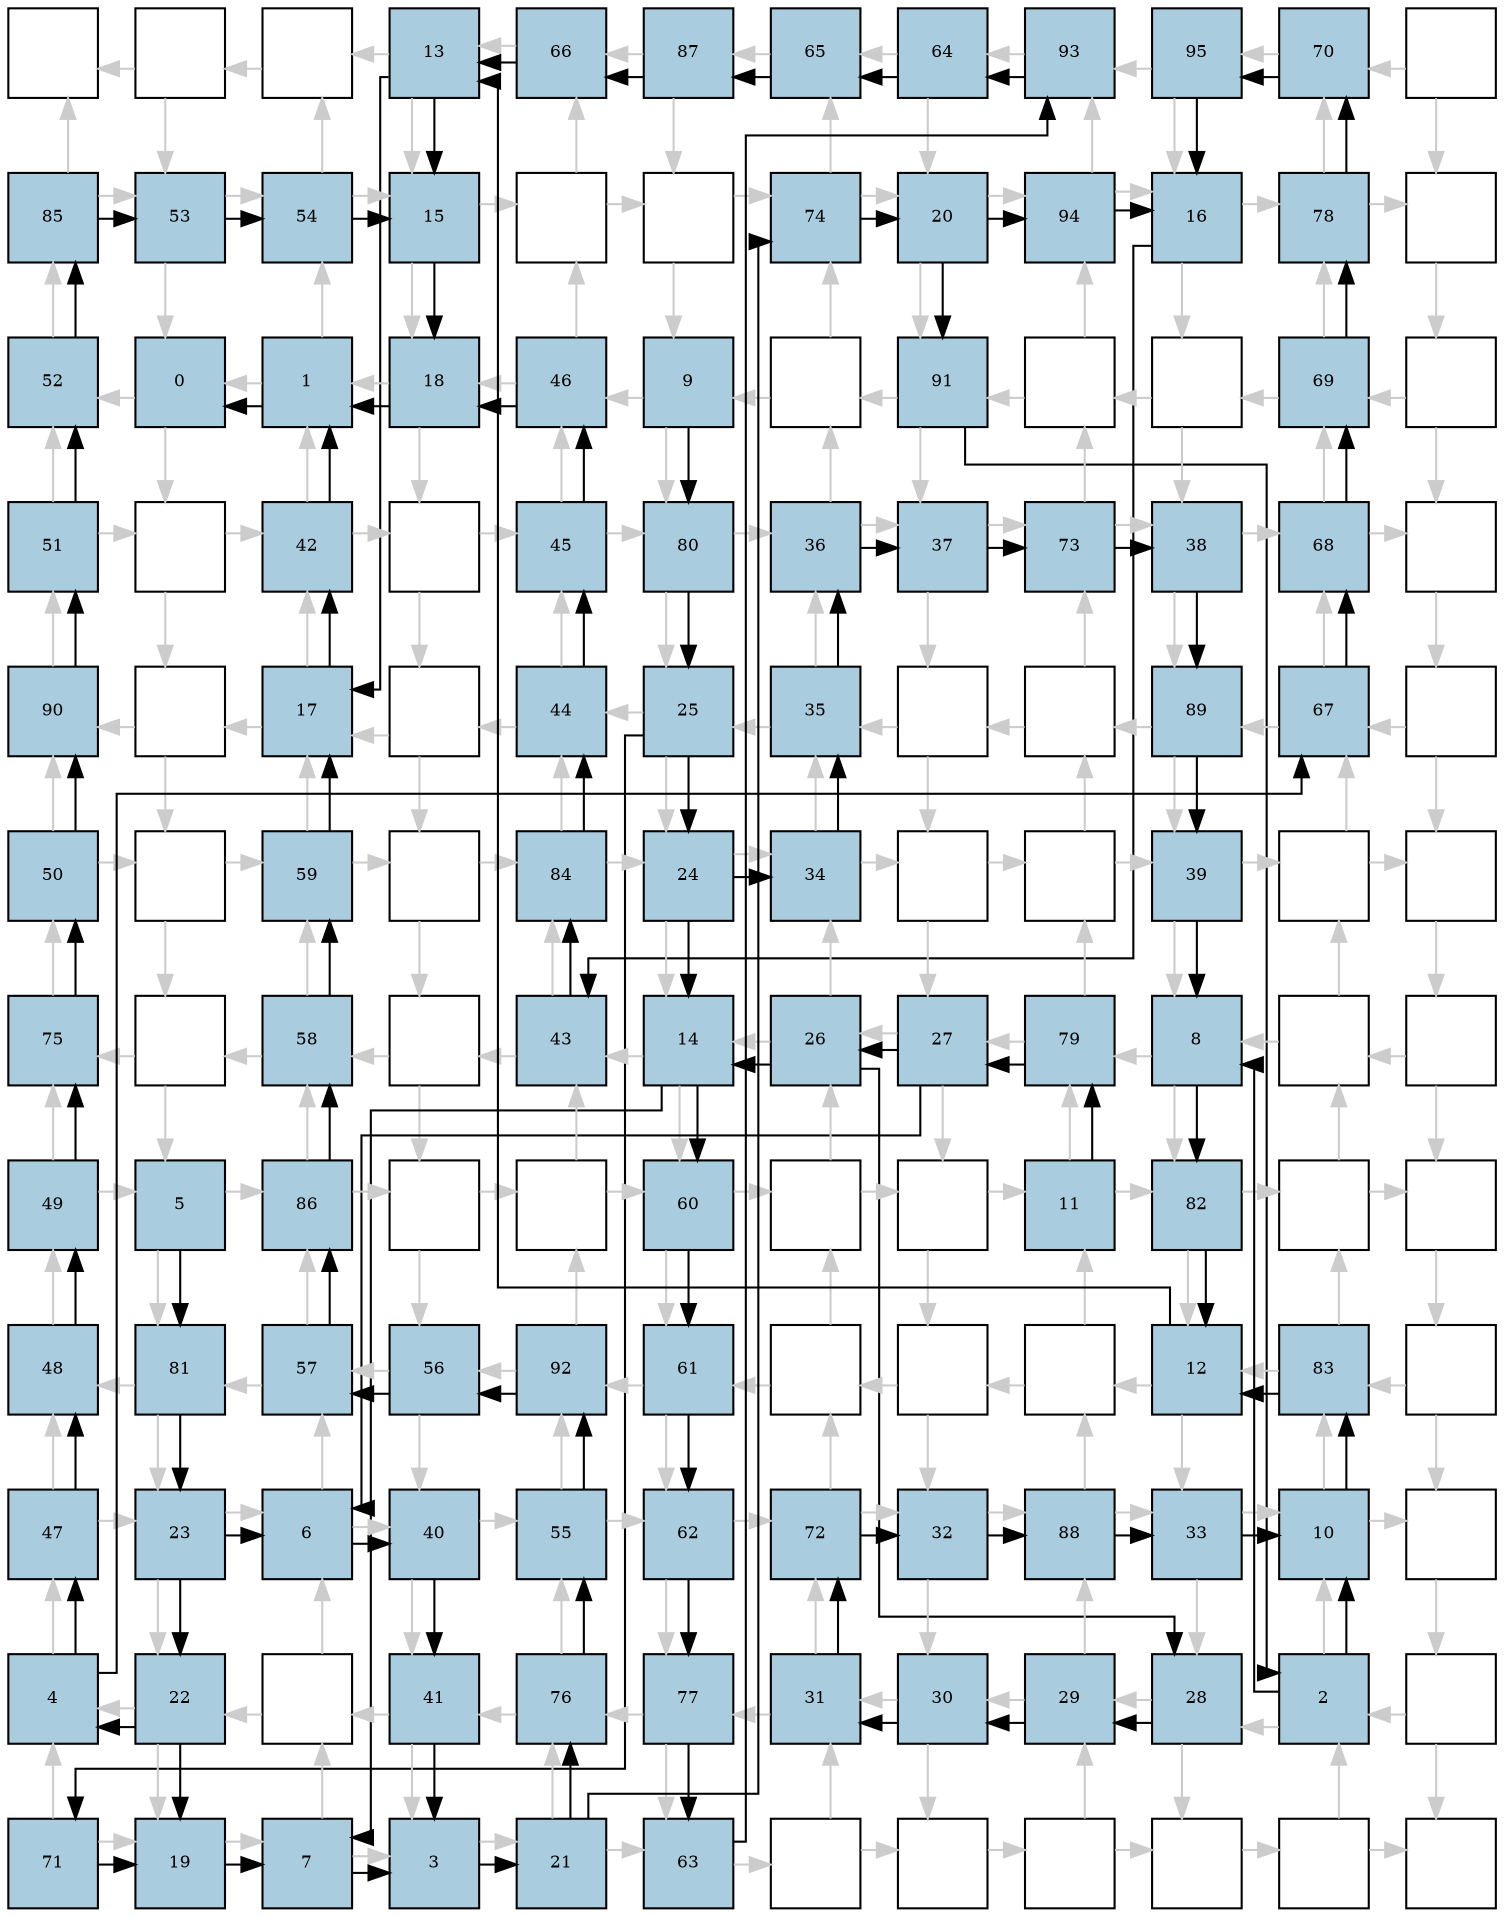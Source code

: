 digraph layout{
rankdir=TB; 

splines=ortho; 

node [style=filled shape=square fixedsize=true width=0.6];
0[label="", fontsize=8, fillcolor="#ffffff"];
1[label="", fontsize=8, fillcolor="#ffffff"];
2[label="", fontsize=8, fillcolor="#ffffff"];
3[label="13", fontsize=8, fillcolor="#a9ccde"];
4[label="66", fontsize=8, fillcolor="#a9ccde"];
5[label="87", fontsize=8, fillcolor="#a9ccde"];
6[label="65", fontsize=8, fillcolor="#a9ccde"];
7[label="64", fontsize=8, fillcolor="#a9ccde"];
8[label="93", fontsize=8, fillcolor="#a9ccde"];
9[label="95", fontsize=8, fillcolor="#a9ccde"];
10[label="70", fontsize=8, fillcolor="#a9ccde"];
11[label="", fontsize=8, fillcolor="#ffffff"];
12[label="85", fontsize=8, fillcolor="#a9ccde"];
13[label="53", fontsize=8, fillcolor="#a9ccde"];
14[label="54", fontsize=8, fillcolor="#a9ccde"];
15[label="15", fontsize=8, fillcolor="#a9ccde"];
16[label="", fontsize=8, fillcolor="#ffffff"];
17[label="", fontsize=8, fillcolor="#ffffff"];
18[label="74", fontsize=8, fillcolor="#a9ccde"];
19[label="20", fontsize=8, fillcolor="#a9ccde"];
20[label="94", fontsize=8, fillcolor="#a9ccde"];
21[label="16", fontsize=8, fillcolor="#a9ccde"];
22[label="78", fontsize=8, fillcolor="#a9ccde"];
23[label="", fontsize=8, fillcolor="#ffffff"];
24[label="52", fontsize=8, fillcolor="#a9ccde"];
25[label="0", fontsize=8, fillcolor="#a9ccde"];
26[label="1", fontsize=8, fillcolor="#a9ccde"];
27[label="18", fontsize=8, fillcolor="#a9ccde"];
28[label="46", fontsize=8, fillcolor="#a9ccde"];
29[label="9", fontsize=8, fillcolor="#a9ccde"];
30[label="", fontsize=8, fillcolor="#ffffff"];
31[label="91", fontsize=8, fillcolor="#a9ccde"];
32[label="", fontsize=8, fillcolor="#ffffff"];
33[label="", fontsize=8, fillcolor="#ffffff"];
34[label="69", fontsize=8, fillcolor="#a9ccde"];
35[label="", fontsize=8, fillcolor="#ffffff"];
36[label="51", fontsize=8, fillcolor="#a9ccde"];
37[label="", fontsize=8, fillcolor="#ffffff"];
38[label="42", fontsize=8, fillcolor="#a9ccde"];
39[label="", fontsize=8, fillcolor="#ffffff"];
40[label="45", fontsize=8, fillcolor="#a9ccde"];
41[label="80", fontsize=8, fillcolor="#a9ccde"];
42[label="36", fontsize=8, fillcolor="#a9ccde"];
43[label="37", fontsize=8, fillcolor="#a9ccde"];
44[label="73", fontsize=8, fillcolor="#a9ccde"];
45[label="38", fontsize=8, fillcolor="#a9ccde"];
46[label="68", fontsize=8, fillcolor="#a9ccde"];
47[label="", fontsize=8, fillcolor="#ffffff"];
48[label="90", fontsize=8, fillcolor="#a9ccde"];
49[label="", fontsize=8, fillcolor="#ffffff"];
50[label="17", fontsize=8, fillcolor="#a9ccde"];
51[label="", fontsize=8, fillcolor="#ffffff"];
52[label="44", fontsize=8, fillcolor="#a9ccde"];
53[label="25", fontsize=8, fillcolor="#a9ccde"];
54[label="35", fontsize=8, fillcolor="#a9ccde"];
55[label="", fontsize=8, fillcolor="#ffffff"];
56[label="", fontsize=8, fillcolor="#ffffff"];
57[label="89", fontsize=8, fillcolor="#a9ccde"];
58[label="67", fontsize=8, fillcolor="#a9ccde"];
59[label="", fontsize=8, fillcolor="#ffffff"];
60[label="50", fontsize=8, fillcolor="#a9ccde"];
61[label="", fontsize=8, fillcolor="#ffffff"];
62[label="59", fontsize=8, fillcolor="#a9ccde"];
63[label="", fontsize=8, fillcolor="#ffffff"];
64[label="84", fontsize=8, fillcolor="#a9ccde"];
65[label="24", fontsize=8, fillcolor="#a9ccde"];
66[label="34", fontsize=8, fillcolor="#a9ccde"];
67[label="", fontsize=8, fillcolor="#ffffff"];
68[label="", fontsize=8, fillcolor="#ffffff"];
69[label="39", fontsize=8, fillcolor="#a9ccde"];
70[label="", fontsize=8, fillcolor="#ffffff"];
71[label="", fontsize=8, fillcolor="#ffffff"];
72[label="75", fontsize=8, fillcolor="#a9ccde"];
73[label="", fontsize=8, fillcolor="#ffffff"];
74[label="58", fontsize=8, fillcolor="#a9ccde"];
75[label="", fontsize=8, fillcolor="#ffffff"];
76[label="43", fontsize=8, fillcolor="#a9ccde"];
77[label="14", fontsize=8, fillcolor="#a9ccde"];
78[label="26", fontsize=8, fillcolor="#a9ccde"];
79[label="27", fontsize=8, fillcolor="#a9ccde"];
80[label="79", fontsize=8, fillcolor="#a9ccde"];
81[label="8", fontsize=8, fillcolor="#a9ccde"];
82[label="", fontsize=8, fillcolor="#ffffff"];
83[label="", fontsize=8, fillcolor="#ffffff"];
84[label="49", fontsize=8, fillcolor="#a9ccde"];
85[label="5", fontsize=8, fillcolor="#a9ccde"];
86[label="86", fontsize=8, fillcolor="#a9ccde"];
87[label="", fontsize=8, fillcolor="#ffffff"];
88[label="", fontsize=8, fillcolor="#ffffff"];
89[label="60", fontsize=8, fillcolor="#a9ccde"];
90[label="", fontsize=8, fillcolor="#ffffff"];
91[label="", fontsize=8, fillcolor="#ffffff"];
92[label="11", fontsize=8, fillcolor="#a9ccde"];
93[label="82", fontsize=8, fillcolor="#a9ccde"];
94[label="", fontsize=8, fillcolor="#ffffff"];
95[label="", fontsize=8, fillcolor="#ffffff"];
96[label="48", fontsize=8, fillcolor="#a9ccde"];
97[label="81", fontsize=8, fillcolor="#a9ccde"];
98[label="57", fontsize=8, fillcolor="#a9ccde"];
99[label="56", fontsize=8, fillcolor="#a9ccde"];
100[label="92", fontsize=8, fillcolor="#a9ccde"];
101[label="61", fontsize=8, fillcolor="#a9ccde"];
102[label="", fontsize=8, fillcolor="#ffffff"];
103[label="", fontsize=8, fillcolor="#ffffff"];
104[label="", fontsize=8, fillcolor="#ffffff"];
105[label="12", fontsize=8, fillcolor="#a9ccde"];
106[label="83", fontsize=8, fillcolor="#a9ccde"];
107[label="", fontsize=8, fillcolor="#ffffff"];
108[label="47", fontsize=8, fillcolor="#a9ccde"];
109[label="23", fontsize=8, fillcolor="#a9ccde"];
110[label="6", fontsize=8, fillcolor="#a9ccde"];
111[label="40", fontsize=8, fillcolor="#a9ccde"];
112[label="55", fontsize=8, fillcolor="#a9ccde"];
113[label="62", fontsize=8, fillcolor="#a9ccde"];
114[label="72", fontsize=8, fillcolor="#a9ccde"];
115[label="32", fontsize=8, fillcolor="#a9ccde"];
116[label="88", fontsize=8, fillcolor="#a9ccde"];
117[label="33", fontsize=8, fillcolor="#a9ccde"];
118[label="10", fontsize=8, fillcolor="#a9ccde"];
119[label="", fontsize=8, fillcolor="#ffffff"];
120[label="4", fontsize=8, fillcolor="#a9ccde"];
121[label="22", fontsize=8, fillcolor="#a9ccde"];
122[label="", fontsize=8, fillcolor="#ffffff"];
123[label="41", fontsize=8, fillcolor="#a9ccde"];
124[label="76", fontsize=8, fillcolor="#a9ccde"];
125[label="77", fontsize=8, fillcolor="#a9ccde"];
126[label="31", fontsize=8, fillcolor="#a9ccde"];
127[label="30", fontsize=8, fillcolor="#a9ccde"];
128[label="29", fontsize=8, fillcolor="#a9ccde"];
129[label="28", fontsize=8, fillcolor="#a9ccde"];
130[label="2", fontsize=8, fillcolor="#a9ccde"];
131[label="", fontsize=8, fillcolor="#ffffff"];
132[label="71", fontsize=8, fillcolor="#a9ccde"];
133[label="19", fontsize=8, fillcolor="#a9ccde"];
134[label="7", fontsize=8, fillcolor="#a9ccde"];
135[label="3", fontsize=8, fillcolor="#a9ccde"];
136[label="21", fontsize=8, fillcolor="#a9ccde"];
137[label="63", fontsize=8, fillcolor="#a9ccde"];
138[label="", fontsize=8, fillcolor="#ffffff"];
139[label="", fontsize=8, fillcolor="#ffffff"];
140[label="", fontsize=8, fillcolor="#ffffff"];
141[label="", fontsize=8, fillcolor="#ffffff"];
142[label="", fontsize=8, fillcolor="#ffffff"];
143[label="", fontsize=8, fillcolor="#ffffff"];
edge [constraint=false, style=vis];
1 -> 0 [color="#cccccc"];
1 -> 13 [color="#cccccc"];
2 -> 1 [color="#cccccc"];
3 -> 2 [color="#cccccc"];
3 -> 15 [color="#cccccc"];
4 -> 3 [color="#cccccc"];
5 -> 4 [color="#cccccc"];
5 -> 17 [color="#cccccc"];
6 -> 5 [color="#cccccc"];
7 -> 6 [color="#cccccc"];
7 -> 19 [color="#cccccc"];
8 -> 7 [color="#cccccc"];
9 -> 8 [color="#cccccc"];
9 -> 21 [color="#cccccc"];
10 -> 9 [color="#cccccc"];
11 -> 10 [color="#cccccc"];
11 -> 23 [color="#cccccc"];
12 -> 13 [color="#cccccc"];
12 -> 0 [color="#cccccc"];
13 -> 25 [color="#cccccc"];
13 -> 14 [color="#cccccc"];
14 -> 15 [color="#cccccc"];
14 -> 2 [color="#cccccc"];
15 -> 27 [color="#cccccc"];
15 -> 16 [color="#cccccc"];
16 -> 17 [color="#cccccc"];
16 -> 4 [color="#cccccc"];
17 -> 29 [color="#cccccc"];
17 -> 18 [color="#cccccc"];
18 -> 19 [color="#cccccc"];
18 -> 6 [color="#cccccc"];
19 -> 31 [color="#cccccc"];
19 -> 20 [color="#cccccc"];
20 -> 21 [color="#cccccc"];
20 -> 8 [color="#cccccc"];
21 -> 33 [color="#cccccc"];
21 -> 22 [color="#cccccc"];
22 -> 23 [color="#cccccc"];
22 -> 10 [color="#cccccc"];
23 -> 35 [color="#cccccc"];
24 -> 12 [color="#cccccc"];
25 -> 24 [color="#cccccc"];
25 -> 37 [color="#cccccc"];
26 -> 14 [color="#cccccc"];
26 -> 25 [color="#cccccc"];
27 -> 26 [color="#cccccc"];
27 -> 39 [color="#cccccc"];
28 -> 16 [color="#cccccc"];
28 -> 27 [color="#cccccc"];
29 -> 28 [color="#cccccc"];
29 -> 41 [color="#cccccc"];
30 -> 18 [color="#cccccc"];
30 -> 29 [color="#cccccc"];
31 -> 30 [color="#cccccc"];
31 -> 43 [color="#cccccc"];
32 -> 20 [color="#cccccc"];
32 -> 31 [color="#cccccc"];
33 -> 32 [color="#cccccc"];
33 -> 45 [color="#cccccc"];
34 -> 22 [color="#cccccc"];
34 -> 33 [color="#cccccc"];
35 -> 34 [color="#cccccc"];
35 -> 47 [color="#cccccc"];
36 -> 37 [color="#cccccc"];
36 -> 24 [color="#cccccc"];
37 -> 49 [color="#cccccc"];
37 -> 38 [color="#cccccc"];
38 -> 39 [color="#cccccc"];
38 -> 26 [color="#cccccc"];
39 -> 51 [color="#cccccc"];
39 -> 40 [color="#cccccc"];
40 -> 41 [color="#cccccc"];
40 -> 28 [color="#cccccc"];
41 -> 53 [color="#cccccc"];
41 -> 42 [color="#cccccc"];
42 -> 43 [color="#cccccc"];
42 -> 30 [color="#cccccc"];
43 -> 55 [color="#cccccc"];
43 -> 44 [color="#cccccc"];
44 -> 45 [color="#cccccc"];
44 -> 32 [color="#cccccc"];
45 -> 57 [color="#cccccc"];
45 -> 46 [color="#cccccc"];
46 -> 47 [color="#cccccc"];
46 -> 34 [color="#cccccc"];
47 -> 59 [color="#cccccc"];
48 -> 36 [color="#cccccc"];
49 -> 48 [color="#cccccc"];
49 -> 61 [color="#cccccc"];
50 -> 38 [color="#cccccc"];
50 -> 49 [color="#cccccc"];
51 -> 50 [color="#cccccc"];
51 -> 63 [color="#cccccc"];
52 -> 40 [color="#cccccc"];
52 -> 51 [color="#cccccc"];
53 -> 52 [color="#cccccc"];
53 -> 65 [color="#cccccc"];
54 -> 42 [color="#cccccc"];
54 -> 53 [color="#cccccc"];
55 -> 54 [color="#cccccc"];
55 -> 67 [color="#cccccc"];
56 -> 44 [color="#cccccc"];
56 -> 55 [color="#cccccc"];
57 -> 56 [color="#cccccc"];
57 -> 69 [color="#cccccc"];
58 -> 46 [color="#cccccc"];
58 -> 57 [color="#cccccc"];
59 -> 58 [color="#cccccc"];
59 -> 71 [color="#cccccc"];
60 -> 61 [color="#cccccc"];
60 -> 48 [color="#cccccc"];
61 -> 73 [color="#cccccc"];
61 -> 62 [color="#cccccc"];
62 -> 63 [color="#cccccc"];
62 -> 50 [color="#cccccc"];
63 -> 75 [color="#cccccc"];
63 -> 64 [color="#cccccc"];
64 -> 65 [color="#cccccc"];
64 -> 52 [color="#cccccc"];
65 -> 77 [color="#cccccc"];
65 -> 66 [color="#cccccc"];
66 -> 67 [color="#cccccc"];
66 -> 54 [color="#cccccc"];
67 -> 79 [color="#cccccc"];
67 -> 68 [color="#cccccc"];
68 -> 69 [color="#cccccc"];
68 -> 56 [color="#cccccc"];
69 -> 81 [color="#cccccc"];
69 -> 70 [color="#cccccc"];
70 -> 71 [color="#cccccc"];
70 -> 58 [color="#cccccc"];
71 -> 83 [color="#cccccc"];
72 -> 60 [color="#cccccc"];
73 -> 72 [color="#cccccc"];
73 -> 85 [color="#cccccc"];
74 -> 62 [color="#cccccc"];
74 -> 73 [color="#cccccc"];
75 -> 74 [color="#cccccc"];
75 -> 87 [color="#cccccc"];
76 -> 64 [color="#cccccc"];
76 -> 75 [color="#cccccc"];
77 -> 76 [color="#cccccc"];
77 -> 89 [color="#cccccc"];
78 -> 66 [color="#cccccc"];
78 -> 77 [color="#cccccc"];
79 -> 78 [color="#cccccc"];
79 -> 91 [color="#cccccc"];
80 -> 68 [color="#cccccc"];
80 -> 79 [color="#cccccc"];
81 -> 80 [color="#cccccc"];
81 -> 93 [color="#cccccc"];
82 -> 70 [color="#cccccc"];
82 -> 81 [color="#cccccc"];
83 -> 82 [color="#cccccc"];
83 -> 95 [color="#cccccc"];
84 -> 85 [color="#cccccc"];
84 -> 72 [color="#cccccc"];
85 -> 97 [color="#cccccc"];
85 -> 86 [color="#cccccc"];
86 -> 87 [color="#cccccc"];
86 -> 74 [color="#cccccc"];
87 -> 99 [color="#cccccc"];
87 -> 88 [color="#cccccc"];
88 -> 89 [color="#cccccc"];
88 -> 76 [color="#cccccc"];
89 -> 101 [color="#cccccc"];
89 -> 90 [color="#cccccc"];
90 -> 91 [color="#cccccc"];
90 -> 78 [color="#cccccc"];
91 -> 103 [color="#cccccc"];
91 -> 92 [color="#cccccc"];
92 -> 93 [color="#cccccc"];
92 -> 80 [color="#cccccc"];
93 -> 105 [color="#cccccc"];
93 -> 94 [color="#cccccc"];
94 -> 95 [color="#cccccc"];
94 -> 82 [color="#cccccc"];
95 -> 107 [color="#cccccc"];
96 -> 84 [color="#cccccc"];
97 -> 96 [color="#cccccc"];
97 -> 109 [color="#cccccc"];
98 -> 86 [color="#cccccc"];
98 -> 97 [color="#cccccc"];
99 -> 98 [color="#cccccc"];
99 -> 111 [color="#cccccc"];
100 -> 88 [color="#cccccc"];
100 -> 99 [color="#cccccc"];
101 -> 100 [color="#cccccc"];
101 -> 113 [color="#cccccc"];
102 -> 90 [color="#cccccc"];
102 -> 101 [color="#cccccc"];
103 -> 102 [color="#cccccc"];
103 -> 115 [color="#cccccc"];
104 -> 92 [color="#cccccc"];
104 -> 103 [color="#cccccc"];
105 -> 104 [color="#cccccc"];
105 -> 117 [color="#cccccc"];
106 -> 94 [color="#cccccc"];
106 -> 105 [color="#cccccc"];
107 -> 106 [color="#cccccc"];
107 -> 119 [color="#cccccc"];
108 -> 109 [color="#cccccc"];
108 -> 96 [color="#cccccc"];
109 -> 121 [color="#cccccc"];
109 -> 110 [color="#cccccc"];
110 -> 111 [color="#cccccc"];
110 -> 98 [color="#cccccc"];
111 -> 123 [color="#cccccc"];
111 -> 112 [color="#cccccc"];
112 -> 113 [color="#cccccc"];
112 -> 100 [color="#cccccc"];
113 -> 125 [color="#cccccc"];
113 -> 114 [color="#cccccc"];
114 -> 115 [color="#cccccc"];
114 -> 102 [color="#cccccc"];
115 -> 127 [color="#cccccc"];
115 -> 116 [color="#cccccc"];
116 -> 117 [color="#cccccc"];
116 -> 104 [color="#cccccc"];
117 -> 129 [color="#cccccc"];
117 -> 118 [color="#cccccc"];
118 -> 119 [color="#cccccc"];
118 -> 106 [color="#cccccc"];
119 -> 131 [color="#cccccc"];
120 -> 108 [color="#cccccc"];
121 -> 120 [color="#cccccc"];
121 -> 133 [color="#cccccc"];
122 -> 110 [color="#cccccc"];
122 -> 121 [color="#cccccc"];
123 -> 122 [color="#cccccc"];
123 -> 135 [color="#cccccc"];
124 -> 112 [color="#cccccc"];
124 -> 123 [color="#cccccc"];
125 -> 124 [color="#cccccc"];
125 -> 137 [color="#cccccc"];
126 -> 114 [color="#cccccc"];
126 -> 125 [color="#cccccc"];
127 -> 126 [color="#cccccc"];
127 -> 139 [color="#cccccc"];
128 -> 116 [color="#cccccc"];
128 -> 127 [color="#cccccc"];
129 -> 128 [color="#cccccc"];
129 -> 141 [color="#cccccc"];
130 -> 118 [color="#cccccc"];
130 -> 129 [color="#cccccc"];
131 -> 130 [color="#cccccc"];
131 -> 143 [color="#cccccc"];
132 -> 133 [color="#cccccc"];
132 -> 120 [color="#cccccc"];
133 -> 134 [color="#cccccc"];
134 -> 135 [color="#cccccc"];
134 -> 122 [color="#cccccc"];
135 -> 136 [color="#cccccc"];
136 -> 137 [color="#cccccc"];
136 -> 124 [color="#cccccc"];
137 -> 138 [color="#cccccc"];
138 -> 139 [color="#cccccc"];
138 -> 126 [color="#cccccc"];
139 -> 140 [color="#cccccc"];
140 -> 141 [color="#cccccc"];
140 -> 128 [color="#cccccc"];
141 -> 142 [color="#cccccc"];
142 -> 143 [color="#cccccc"];
142 -> 130 [color="#cccccc"];
81 -> 93;
93 -> 105;
118 -> 106;
106 -> 105;
92 -> 80;
80 -> 79;
79 -> 78;
29 -> 41;
41 -> 53;
53 -> 65;
65 -> 77;
78 -> 77;
130 -> 118;
78 -> 129;
129 -> 128;
128 -> 127;
127 -> 126;
126 -> 114;
114 -> 115;
115 -> 116;
116 -> 117;
117 -> 118;
130 -> 81;
65 -> 66;
66 -> 54;
54 -> 42;
42 -> 43;
43 -> 44;
44 -> 45;
45 -> 57;
57 -> 69;
69 -> 81;
110 -> 111;
111 -> 123;
123 -> 135;
134 -> 135;
85 -> 97;
97 -> 109;
109 -> 121;
109 -> 110;
79 -> 110;
133 -> 134;
77 -> 134;
136 -> 18;
18 -> 19;
27 -> 26;
50 -> 38;
38 -> 26;
21 -> 76;
76 -> 64;
64 -> 52;
52 -> 40;
40 -> 28;
28 -> 27;
15 -> 27;
3 -> 15;
120 -> 108;
108 -> 96;
96 -> 84;
84 -> 72;
72 -> 60;
60 -> 48;
48 -> 36;
36 -> 24;
24 -> 12;
12 -> 13;
13 -> 14;
14 -> 15;
19 -> 31;
31 -> 130;
3 -> 50;
136 -> 124;
124 -> 112;
112 -> 100;
100 -> 99;
99 -> 98;
98 -> 86;
86 -> 74;
74 -> 62;
62 -> 50;
121 -> 120;
26 -> 25;
77 -> 89;
89 -> 101;
101 -> 113;
113 -> 125;
125 -> 137;
137 -> 8;
8 -> 7;
7 -> 6;
6 -> 5;
5 -> 4;
4 -> 3;
105 -> 3;
19 -> 20;
20 -> 21;
120 -> 58;
58 -> 46;
46 -> 34;
34 -> 22;
22 -> 10;
10 -> 9;
9 -> 21;
135 -> 136;
121 -> 133;
53 -> 132;
132 -> 133;
edge [constraint=true, style=invis];
0 -> 12 -> 24 -> 36 -> 48 -> 60 -> 72 -> 84 -> 96 -> 108 -> 120 -> 132;
1 -> 13 -> 25 -> 37 -> 49 -> 61 -> 73 -> 85 -> 97 -> 109 -> 121 -> 133;
2 -> 14 -> 26 -> 38 -> 50 -> 62 -> 74 -> 86 -> 98 -> 110 -> 122 -> 134;
3 -> 15 -> 27 -> 39 -> 51 -> 63 -> 75 -> 87 -> 99 -> 111 -> 123 -> 135;
4 -> 16 -> 28 -> 40 -> 52 -> 64 -> 76 -> 88 -> 100 -> 112 -> 124 -> 136;
5 -> 17 -> 29 -> 41 -> 53 -> 65 -> 77 -> 89 -> 101 -> 113 -> 125 -> 137;
6 -> 18 -> 30 -> 42 -> 54 -> 66 -> 78 -> 90 -> 102 -> 114 -> 126 -> 138;
7 -> 19 -> 31 -> 43 -> 55 -> 67 -> 79 -> 91 -> 103 -> 115 -> 127 -> 139;
8 -> 20 -> 32 -> 44 -> 56 -> 68 -> 80 -> 92 -> 104 -> 116 -> 128 -> 140;
9 -> 21 -> 33 -> 45 -> 57 -> 69 -> 81 -> 93 -> 105 -> 117 -> 129 -> 141;
10 -> 22 -> 34 -> 46 -> 58 -> 70 -> 82 -> 94 -> 106 -> 118 -> 130 -> 142;
11 -> 23 -> 35 -> 47 -> 59 -> 71 -> 83 -> 95 -> 107 -> 119 -> 131 -> 143;
rank = same { 0 -> 1 -> 2 -> 3 -> 4 -> 5 -> 6 -> 7 -> 8 -> 9 -> 10 -> 11;};
rank = same { 12 -> 13 -> 14 -> 15 -> 16 -> 17 -> 18 -> 19 -> 20 -> 21 -> 22 -> 23;};
rank = same { 24 -> 25 -> 26 -> 27 -> 28 -> 29 -> 30 -> 31 -> 32 -> 33 -> 34 -> 35;};
rank = same { 36 -> 37 -> 38 -> 39 -> 40 -> 41 -> 42 -> 43 -> 44 -> 45 -> 46 -> 47;};
rank = same { 48 -> 49 -> 50 -> 51 -> 52 -> 53 -> 54 -> 55 -> 56 -> 57 -> 58 -> 59;};
rank = same { 60 -> 61 -> 62 -> 63 -> 64 -> 65 -> 66 -> 67 -> 68 -> 69 -> 70 -> 71;};
rank = same { 72 -> 73 -> 74 -> 75 -> 76 -> 77 -> 78 -> 79 -> 80 -> 81 -> 82 -> 83;};
rank = same { 84 -> 85 -> 86 -> 87 -> 88 -> 89 -> 90 -> 91 -> 92 -> 93 -> 94 -> 95;};
rank = same { 96 -> 97 -> 98 -> 99 -> 100 -> 101 -> 102 -> 103 -> 104 -> 105 -> 106 -> 107;};
rank = same { 108 -> 109 -> 110 -> 111 -> 112 -> 113 -> 114 -> 115 -> 116 -> 117 -> 118 -> 119;};
rank = same { 120 -> 121 -> 122 -> 123 -> 124 -> 125 -> 126 -> 127 -> 128 -> 129 -> 130 -> 131;};
rank = same { 132 -> 133 -> 134 -> 135 -> 136 -> 137 -> 138 -> 139 -> 140 -> 141 -> 142 -> 143;};
}
